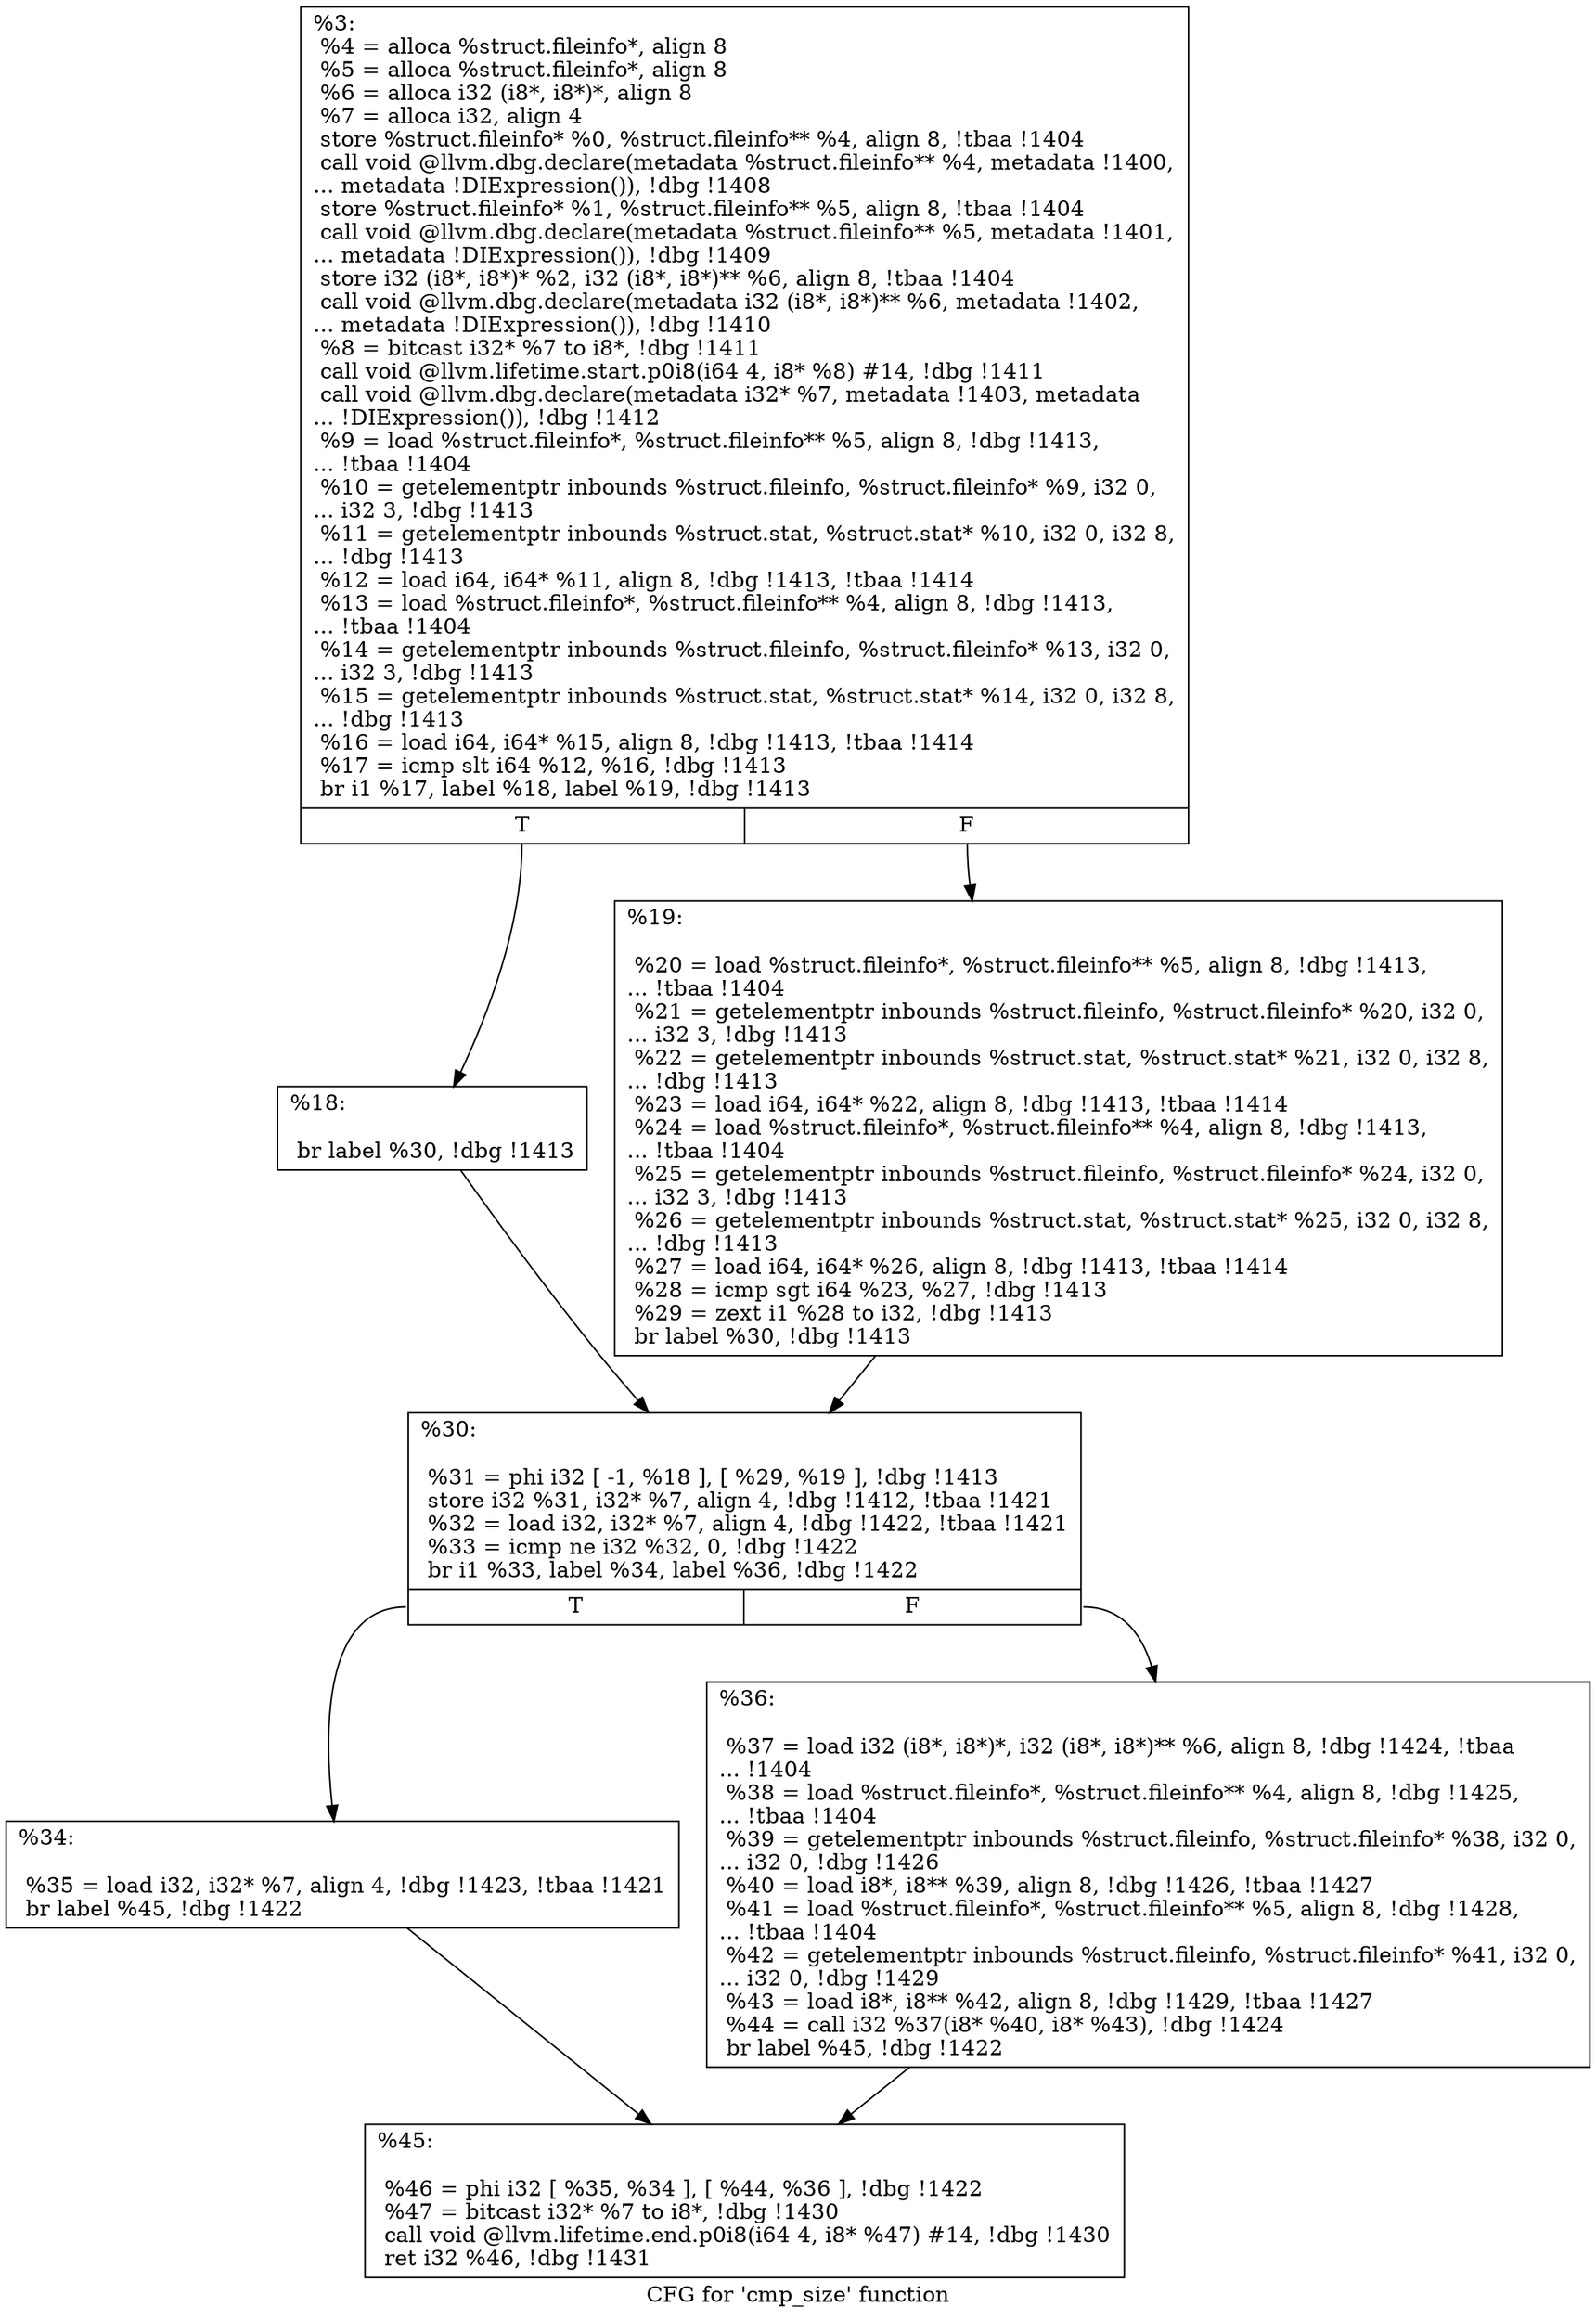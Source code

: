 digraph "CFG for 'cmp_size' function" {
	label="CFG for 'cmp_size' function";

	Node0x2371260 [shape=record,label="{%3:\l  %4 = alloca %struct.fileinfo*, align 8\l  %5 = alloca %struct.fileinfo*, align 8\l  %6 = alloca i32 (i8*, i8*)*, align 8\l  %7 = alloca i32, align 4\l  store %struct.fileinfo* %0, %struct.fileinfo** %4, align 8, !tbaa !1404\l  call void @llvm.dbg.declare(metadata %struct.fileinfo** %4, metadata !1400,\l... metadata !DIExpression()), !dbg !1408\l  store %struct.fileinfo* %1, %struct.fileinfo** %5, align 8, !tbaa !1404\l  call void @llvm.dbg.declare(metadata %struct.fileinfo** %5, metadata !1401,\l... metadata !DIExpression()), !dbg !1409\l  store i32 (i8*, i8*)* %2, i32 (i8*, i8*)** %6, align 8, !tbaa !1404\l  call void @llvm.dbg.declare(metadata i32 (i8*, i8*)** %6, metadata !1402,\l... metadata !DIExpression()), !dbg !1410\l  %8 = bitcast i32* %7 to i8*, !dbg !1411\l  call void @llvm.lifetime.start.p0i8(i64 4, i8* %8) #14, !dbg !1411\l  call void @llvm.dbg.declare(metadata i32* %7, metadata !1403, metadata\l... !DIExpression()), !dbg !1412\l  %9 = load %struct.fileinfo*, %struct.fileinfo** %5, align 8, !dbg !1413,\l... !tbaa !1404\l  %10 = getelementptr inbounds %struct.fileinfo, %struct.fileinfo* %9, i32 0,\l... i32 3, !dbg !1413\l  %11 = getelementptr inbounds %struct.stat, %struct.stat* %10, i32 0, i32 8,\l... !dbg !1413\l  %12 = load i64, i64* %11, align 8, !dbg !1413, !tbaa !1414\l  %13 = load %struct.fileinfo*, %struct.fileinfo** %4, align 8, !dbg !1413,\l... !tbaa !1404\l  %14 = getelementptr inbounds %struct.fileinfo, %struct.fileinfo* %13, i32 0,\l... i32 3, !dbg !1413\l  %15 = getelementptr inbounds %struct.stat, %struct.stat* %14, i32 0, i32 8,\l... !dbg !1413\l  %16 = load i64, i64* %15, align 8, !dbg !1413, !tbaa !1414\l  %17 = icmp slt i64 %12, %16, !dbg !1413\l  br i1 %17, label %18, label %19, !dbg !1413\l|{<s0>T|<s1>F}}"];
	Node0x2371260:s0 -> Node0x2371370;
	Node0x2371260:s1 -> Node0x23713c0;
	Node0x2371370 [shape=record,label="{%18:\l\l  br label %30, !dbg !1413\l}"];
	Node0x2371370 -> Node0x2371410;
	Node0x23713c0 [shape=record,label="{%19:\l\l  %20 = load %struct.fileinfo*, %struct.fileinfo** %5, align 8, !dbg !1413,\l... !tbaa !1404\l  %21 = getelementptr inbounds %struct.fileinfo, %struct.fileinfo* %20, i32 0,\l... i32 3, !dbg !1413\l  %22 = getelementptr inbounds %struct.stat, %struct.stat* %21, i32 0, i32 8,\l... !dbg !1413\l  %23 = load i64, i64* %22, align 8, !dbg !1413, !tbaa !1414\l  %24 = load %struct.fileinfo*, %struct.fileinfo** %4, align 8, !dbg !1413,\l... !tbaa !1404\l  %25 = getelementptr inbounds %struct.fileinfo, %struct.fileinfo* %24, i32 0,\l... i32 3, !dbg !1413\l  %26 = getelementptr inbounds %struct.stat, %struct.stat* %25, i32 0, i32 8,\l... !dbg !1413\l  %27 = load i64, i64* %26, align 8, !dbg !1413, !tbaa !1414\l  %28 = icmp sgt i64 %23, %27, !dbg !1413\l  %29 = zext i1 %28 to i32, !dbg !1413\l  br label %30, !dbg !1413\l}"];
	Node0x23713c0 -> Node0x2371410;
	Node0x2371410 [shape=record,label="{%30:\l\l  %31 = phi i32 [ -1, %18 ], [ %29, %19 ], !dbg !1413\l  store i32 %31, i32* %7, align 4, !dbg !1412, !tbaa !1421\l  %32 = load i32, i32* %7, align 4, !dbg !1422, !tbaa !1421\l  %33 = icmp ne i32 %32, 0, !dbg !1422\l  br i1 %33, label %34, label %36, !dbg !1422\l|{<s0>T|<s1>F}}"];
	Node0x2371410:s0 -> Node0x2371460;
	Node0x2371410:s1 -> Node0x23714b0;
	Node0x2371460 [shape=record,label="{%34:\l\l  %35 = load i32, i32* %7, align 4, !dbg !1423, !tbaa !1421\l  br label %45, !dbg !1422\l}"];
	Node0x2371460 -> Node0x2371500;
	Node0x23714b0 [shape=record,label="{%36:\l\l  %37 = load i32 (i8*, i8*)*, i32 (i8*, i8*)** %6, align 8, !dbg !1424, !tbaa\l... !1404\l  %38 = load %struct.fileinfo*, %struct.fileinfo** %4, align 8, !dbg !1425,\l... !tbaa !1404\l  %39 = getelementptr inbounds %struct.fileinfo, %struct.fileinfo* %38, i32 0,\l... i32 0, !dbg !1426\l  %40 = load i8*, i8** %39, align 8, !dbg !1426, !tbaa !1427\l  %41 = load %struct.fileinfo*, %struct.fileinfo** %5, align 8, !dbg !1428,\l... !tbaa !1404\l  %42 = getelementptr inbounds %struct.fileinfo, %struct.fileinfo* %41, i32 0,\l... i32 0, !dbg !1429\l  %43 = load i8*, i8** %42, align 8, !dbg !1429, !tbaa !1427\l  %44 = call i32 %37(i8* %40, i8* %43), !dbg !1424\l  br label %45, !dbg !1422\l}"];
	Node0x23714b0 -> Node0x2371500;
	Node0x2371500 [shape=record,label="{%45:\l\l  %46 = phi i32 [ %35, %34 ], [ %44, %36 ], !dbg !1422\l  %47 = bitcast i32* %7 to i8*, !dbg !1430\l  call void @llvm.lifetime.end.p0i8(i64 4, i8* %47) #14, !dbg !1430\l  ret i32 %46, !dbg !1431\l}"];
}
